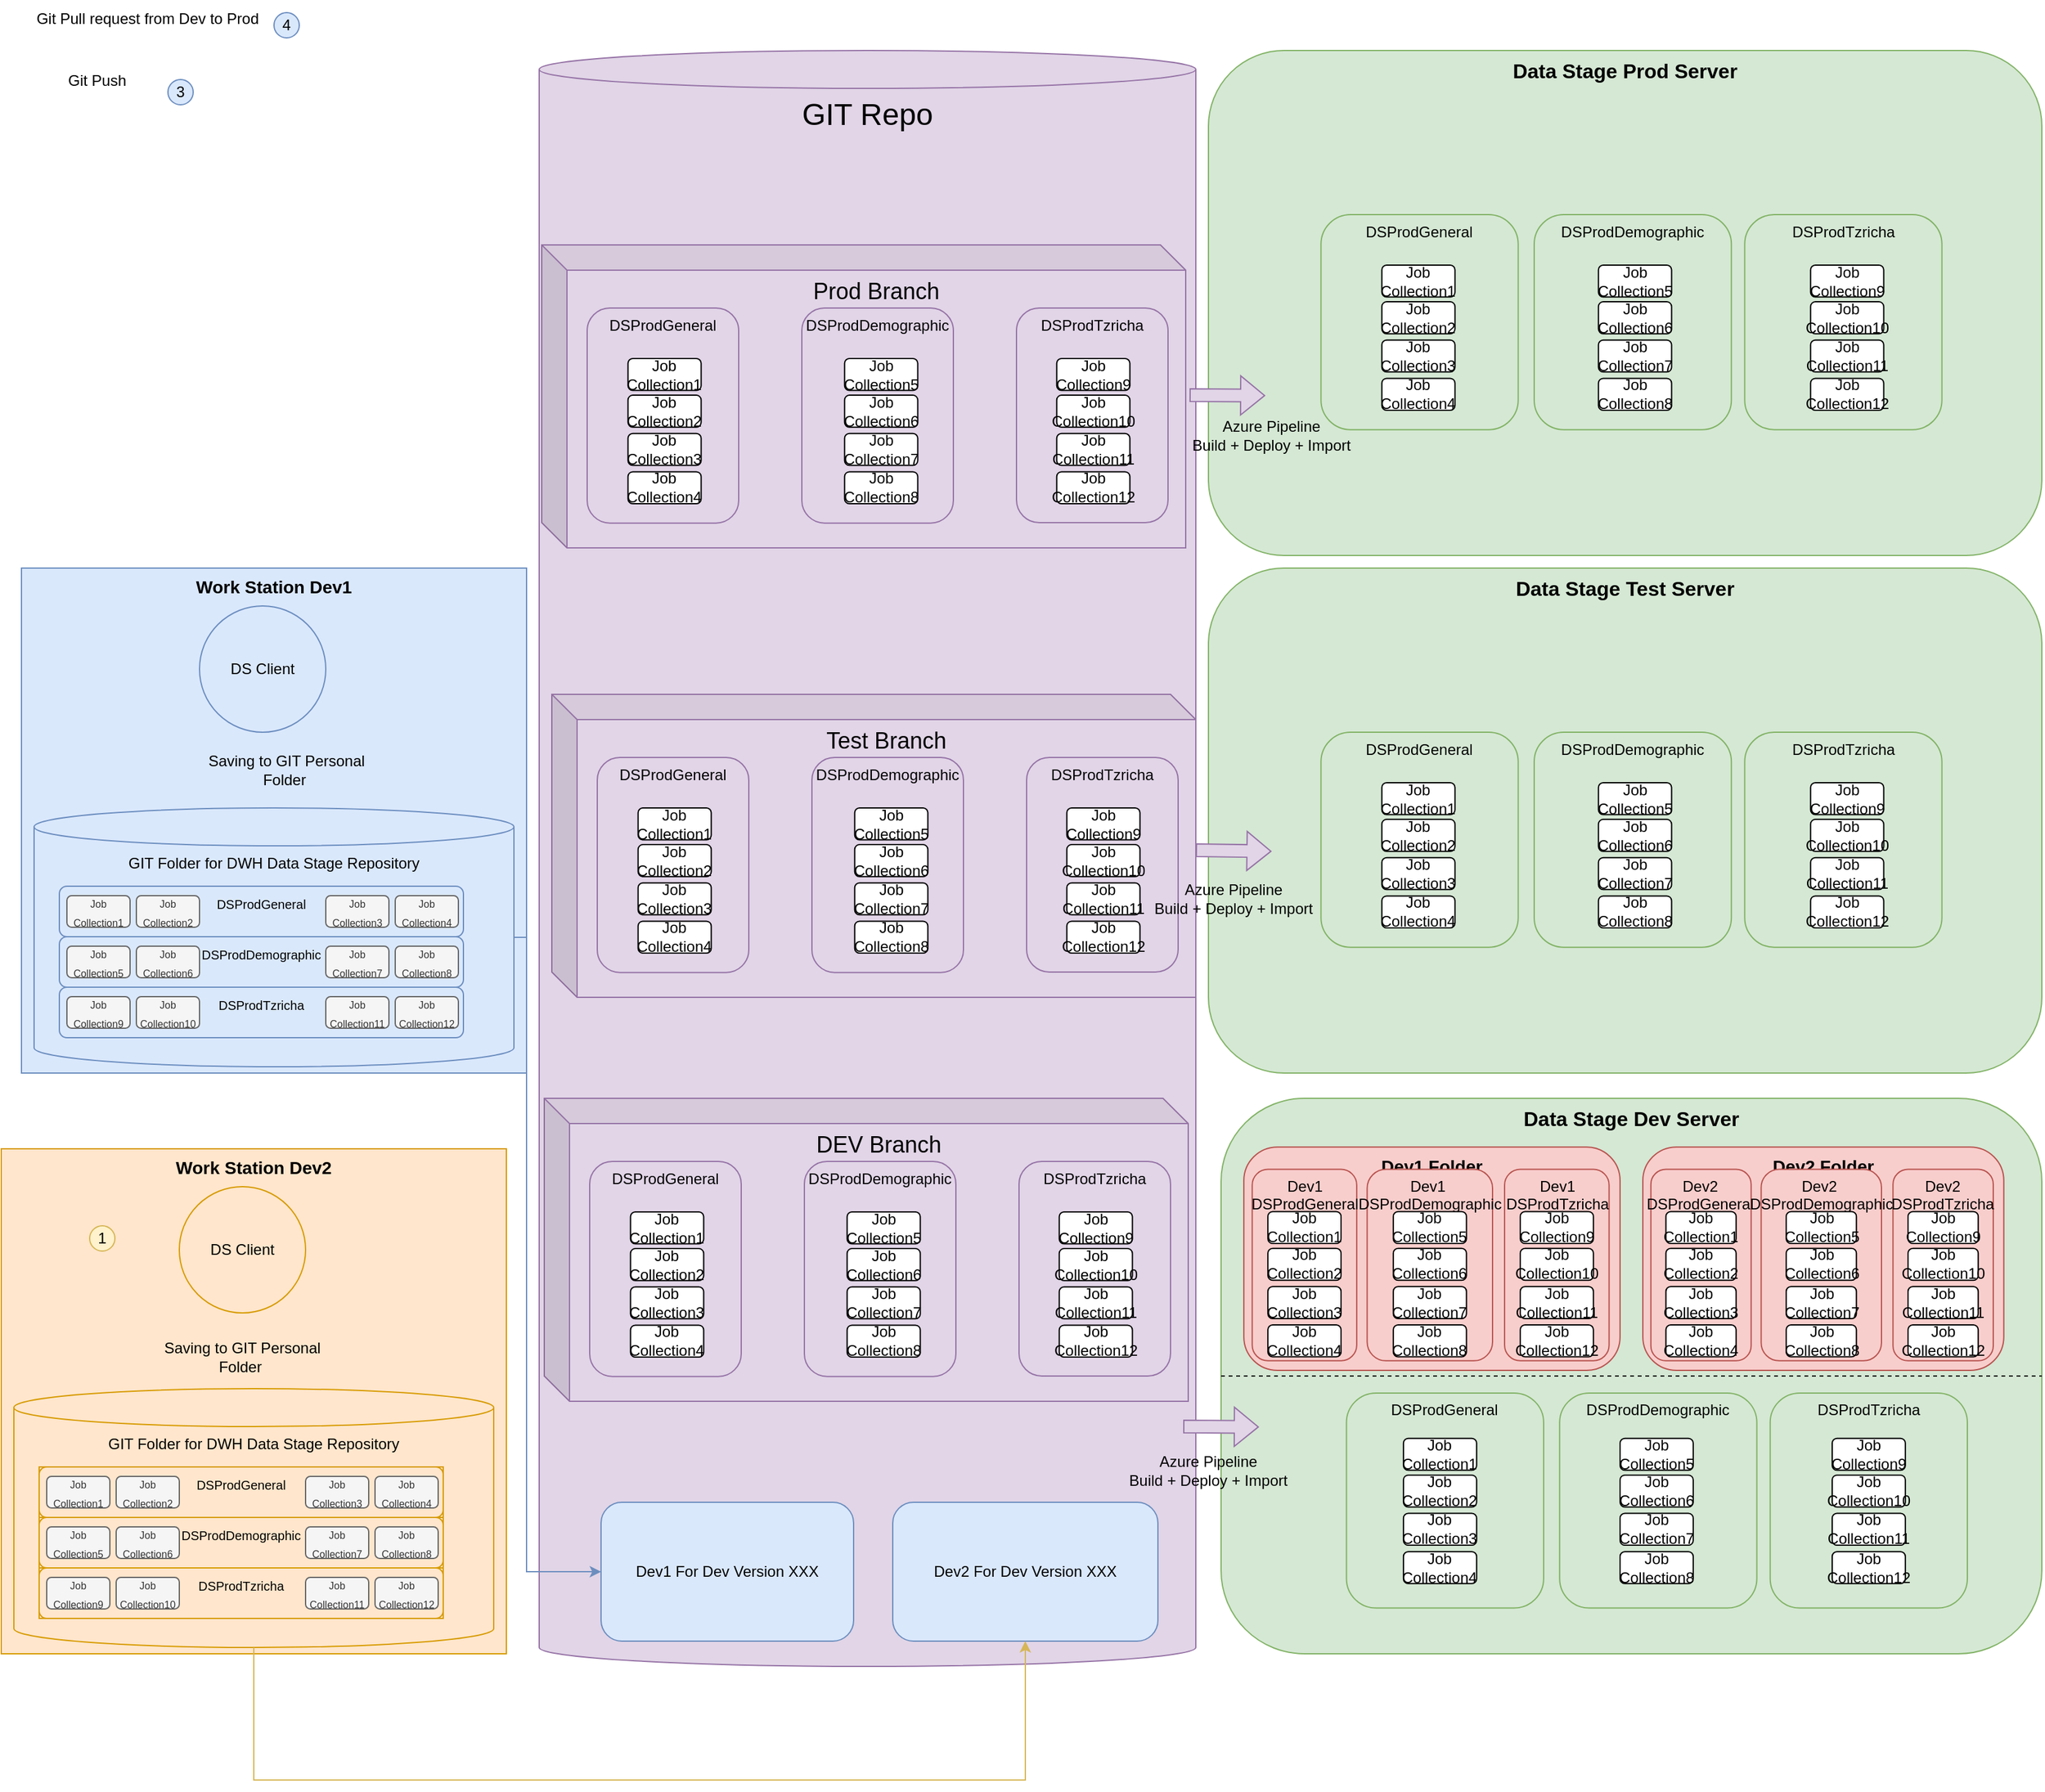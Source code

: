 <mxfile version="21.6.6" type="github">
  <diagram name="‫עמוד-1‬" id="i2Fc2xm11VRdaYwxFgzn">
    <mxGraphModel dx="1912" dy="2188" grid="1" gridSize="10" guides="1" tooltips="1" connect="1" arrows="1" fold="1" page="1" pageScale="1" pageWidth="827" pageHeight="1169" math="0" shadow="0">
      <root>
        <mxCell id="0" />
        <mxCell id="1" parent="0" />
        <mxCell id="1aX4XA4X_bcSkDON2JWX-36" value="&lt;font style=&quot;font-size: 24px;&quot;&gt;GIT Repo&lt;/font&gt;" style="shape=cylinder3;whiteSpace=wrap;html=1;boundedLbl=1;backgroundOutline=1;size=15;fillColor=#e1d5e7;strokeColor=#9673a6;horizontal=1;verticalAlign=top;" vertex="1" parent="1">
          <mxGeometry x="440" y="-610" width="520" height="1280" as="geometry" />
        </mxCell>
        <mxCell id="d246zdA38Hne-XJqFqv3-174" value="" style="group" parent="1" vertex="1" connectable="0">
          <mxGeometry x="980" y="220" width="650" height="440" as="geometry" />
        </mxCell>
        <mxCell id="d246zdA38Hne-XJqFqv3-11" value="&lt;b&gt;&lt;font style=&quot;font-size: 16px;&quot;&gt;Data Stage Dev Server&lt;/font&gt;&lt;/b&gt;" style="rounded=1;whiteSpace=wrap;html=1;fillColor=#d5e8d4;strokeColor=#82b366;direction=south;verticalAlign=top;" parent="d246zdA38Hne-XJqFqv3-174" vertex="1">
          <mxGeometry width="650" height="440" as="geometry" />
        </mxCell>
        <mxCell id="r5iFqAWKlbIohHAniu_M-5" value="" style="endArrow=none;dashed=1;html=1;rounded=0;exitX=0.5;exitY=1;exitDx=0;exitDy=0;entryX=0.5;entryY=0;entryDx=0;entryDy=0;" parent="d246zdA38Hne-XJqFqv3-174" source="d246zdA38Hne-XJqFqv3-11" target="d246zdA38Hne-XJqFqv3-11" edge="1">
          <mxGeometry width="50" height="50" relative="1" as="geometry">
            <mxPoint x="42.208" y="217.161" as="sourcePoint" />
            <mxPoint x="582.468" y="217.161" as="targetPoint" />
          </mxGeometry>
        </mxCell>
        <mxCell id="d246zdA38Hne-XJqFqv3-79" value="" style="group" parent="d246zdA38Hne-XJqFqv3-174" vertex="1" connectable="0">
          <mxGeometry x="334.028" y="38.612" width="285.838" height="176.898" as="geometry" />
        </mxCell>
        <mxCell id="d246zdA38Hne-XJqFqv3-80" value="Dev2 Folder" style="rounded=1;whiteSpace=wrap;html=1;fillColor=#f8cecc;strokeColor=#b85450;verticalAlign=top;fontStyle=1;fontSize=14;container=0;" parent="d246zdA38Hne-XJqFqv3-79" vertex="1">
          <mxGeometry width="285.838" height="176.898" as="geometry" />
        </mxCell>
        <mxCell id="d246zdA38Hne-XJqFqv3-81" value="Dev2&lt;br&gt;DSProdGeneral" style="rounded=1;whiteSpace=wrap;html=1;verticalAlign=top;fillColor=#f8cecc;strokeColor=#b85450;container=0;" parent="d246zdA38Hne-XJqFqv3-79" vertex="1">
          <mxGeometry x="6.352" y="17.69" width="79.399" height="151.627" as="geometry" />
        </mxCell>
        <mxCell id="d246zdA38Hne-XJqFqv3-82" value="Dev2&amp;nbsp;&lt;br&gt;DSProdDemographic" style="rounded=1;whiteSpace=wrap;html=1;verticalAlign=top;fillColor=#f8cecc;strokeColor=#b85450;container=0;" parent="d246zdA38Hne-XJqFqv3-79" vertex="1">
          <mxGeometry x="93.691" y="17.69" width="95.279" height="151.627" as="geometry" />
        </mxCell>
        <mxCell id="d246zdA38Hne-XJqFqv3-83" value="Dev2&lt;br&gt;DSProdTzricha" style="rounded=1;whiteSpace=wrap;html=1;verticalAlign=top;fillColor=#f8cecc;strokeColor=#b85450;container=0;" parent="d246zdA38Hne-XJqFqv3-79" vertex="1">
          <mxGeometry x="198.101" y="17.69" width="79.399" height="151.627" as="geometry" />
        </mxCell>
        <mxCell id="d246zdA38Hne-XJqFqv3-84" value="Job Collection1" style="rounded=1;whiteSpace=wrap;html=1;container=0;" parent="d246zdA38Hne-XJqFqv3-79" vertex="1">
          <mxGeometry x="18.262" y="51.174" width="55.58" height="25.271" as="geometry" />
        </mxCell>
        <mxCell id="d246zdA38Hne-XJqFqv3-85" value="Job Collection2" style="rounded=1;whiteSpace=wrap;html=1;container=0;" parent="d246zdA38Hne-XJqFqv3-79" vertex="1">
          <mxGeometry x="18.262" y="80.236" width="55.58" height="25.271" as="geometry" />
        </mxCell>
        <mxCell id="d246zdA38Hne-XJqFqv3-86" value="Job Collection3" style="rounded=1;whiteSpace=wrap;html=1;container=0;" parent="d246zdA38Hne-XJqFqv3-79" vertex="1">
          <mxGeometry x="18.262" y="110.561" width="55.58" height="25.271" as="geometry" />
        </mxCell>
        <mxCell id="d246zdA38Hne-XJqFqv3-87" value="Job Collection4" style="rounded=1;whiteSpace=wrap;html=1;container=0;" parent="d246zdA38Hne-XJqFqv3-79" vertex="1">
          <mxGeometry x="18.262" y="140.887" width="55.58" height="25.271" as="geometry" />
        </mxCell>
        <mxCell id="d246zdA38Hne-XJqFqv3-88" value="Job Collection5" style="rounded=1;whiteSpace=wrap;html=1;container=0;" parent="d246zdA38Hne-XJqFqv3-79" vertex="1">
          <mxGeometry x="113.541" y="51.174" width="55.58" height="25.271" as="geometry" />
        </mxCell>
        <mxCell id="d246zdA38Hne-XJqFqv3-89" value="Job Collection6" style="rounded=1;whiteSpace=wrap;html=1;container=0;" parent="d246zdA38Hne-XJqFqv3-79" vertex="1">
          <mxGeometry x="113.541" y="80.236" width="55.58" height="25.271" as="geometry" />
        </mxCell>
        <mxCell id="d246zdA38Hne-XJqFqv3-90" value="Job Collection7" style="rounded=1;whiteSpace=wrap;html=1;container=0;" parent="d246zdA38Hne-XJqFqv3-79" vertex="1">
          <mxGeometry x="113.541" y="110.561" width="55.58" height="25.271" as="geometry" />
        </mxCell>
        <mxCell id="d246zdA38Hne-XJqFqv3-91" value="Job Collection8" style="rounded=1;whiteSpace=wrap;html=1;container=0;" parent="d246zdA38Hne-XJqFqv3-79" vertex="1">
          <mxGeometry x="113.541" y="140.887" width="55.58" height="25.271" as="geometry" />
        </mxCell>
        <mxCell id="d246zdA38Hne-XJqFqv3-92" value="Job Collection9" style="rounded=1;whiteSpace=wrap;html=1;container=0;" parent="d246zdA38Hne-XJqFqv3-79" vertex="1">
          <mxGeometry x="210.011" y="51.174" width="55.58" height="25.271" as="geometry" />
        </mxCell>
        <mxCell id="d246zdA38Hne-XJqFqv3-93" value="Job Collection10" style="rounded=1;whiteSpace=wrap;html=1;container=0;" parent="d246zdA38Hne-XJqFqv3-79" vertex="1">
          <mxGeometry x="210.011" y="80.236" width="55.58" height="25.271" as="geometry" />
        </mxCell>
        <mxCell id="d246zdA38Hne-XJqFqv3-94" value="Job Collection11" style="rounded=1;whiteSpace=wrap;html=1;container=0;" parent="d246zdA38Hne-XJqFqv3-79" vertex="1">
          <mxGeometry x="210.011" y="110.561" width="55.58" height="25.271" as="geometry" />
        </mxCell>
        <mxCell id="d246zdA38Hne-XJqFqv3-95" value="Job Collection12" style="rounded=1;whiteSpace=wrap;html=1;container=0;" parent="d246zdA38Hne-XJqFqv3-79" vertex="1">
          <mxGeometry x="210.011" y="140.887" width="55.58" height="25.271" as="geometry" />
        </mxCell>
        <mxCell id="d246zdA38Hne-XJqFqv3-78" value="" style="group" parent="d246zdA38Hne-XJqFqv3-174" vertex="1" connectable="0">
          <mxGeometry x="18.056" y="38.612" width="297.917" height="176.898" as="geometry" />
        </mxCell>
        <mxCell id="d246zdA38Hne-XJqFqv3-13" value="Dev1 Folder" style="rounded=1;whiteSpace=wrap;html=1;fillColor=#f8cecc;strokeColor=#b85450;verticalAlign=top;fontStyle=1;fontSize=14;container=0;" parent="d246zdA38Hne-XJqFqv3-78" vertex="1">
          <mxGeometry width="297.917" height="176.898" as="geometry" />
        </mxCell>
        <mxCell id="d246zdA38Hne-XJqFqv3-9" value="Dev1 &lt;br&gt;DSProdGeneral" style="rounded=1;whiteSpace=wrap;html=1;verticalAlign=top;fillColor=#f8cecc;strokeColor=#b85450;container=0;" parent="d246zdA38Hne-XJqFqv3-78" vertex="1">
          <mxGeometry x="6.62" y="17.69" width="82.755" height="151.627" as="geometry" />
        </mxCell>
        <mxCell id="d246zdA38Hne-XJqFqv3-12" value="Dev1&amp;nbsp;&lt;br&gt;DSProdDemographic" style="rounded=1;whiteSpace=wrap;html=1;verticalAlign=top;fillColor=#f8cecc;strokeColor=#b85450;container=0;" parent="d246zdA38Hne-XJqFqv3-78" vertex="1">
          <mxGeometry x="97.65" y="17.69" width="99.306" height="151.627" as="geometry" />
        </mxCell>
        <mxCell id="d246zdA38Hne-XJqFqv3-14" value="Dev1&lt;br&gt;DSProdTzricha" style="rounded=1;whiteSpace=wrap;html=1;verticalAlign=top;fillColor=#f8cecc;strokeColor=#b85450;container=0;" parent="d246zdA38Hne-XJqFqv3-78" vertex="1">
          <mxGeometry x="206.473" y="17.69" width="82.755" height="151.627" as="geometry" />
        </mxCell>
        <mxCell id="r5iFqAWKlbIohHAniu_M-6" value="Job Collection1" style="rounded=1;whiteSpace=wrap;html=1;container=0;" parent="d246zdA38Hne-XJqFqv3-78" vertex="1">
          <mxGeometry x="19.034" y="51.174" width="57.928" height="25.271" as="geometry" />
        </mxCell>
        <mxCell id="d246zdA38Hne-XJqFqv3-28" value="Job Collection2" style="rounded=1;whiteSpace=wrap;html=1;container=0;" parent="d246zdA38Hne-XJqFqv3-78" vertex="1">
          <mxGeometry x="19.034" y="80.236" width="57.928" height="25.271" as="geometry" />
        </mxCell>
        <mxCell id="d246zdA38Hne-XJqFqv3-29" value="Job Collection3" style="rounded=1;whiteSpace=wrap;html=1;container=0;" parent="d246zdA38Hne-XJqFqv3-78" vertex="1">
          <mxGeometry x="19.034" y="110.561" width="57.928" height="25.271" as="geometry" />
        </mxCell>
        <mxCell id="d246zdA38Hne-XJqFqv3-30" value="Job Collection4" style="rounded=1;whiteSpace=wrap;html=1;container=0;" parent="d246zdA38Hne-XJqFqv3-78" vertex="1">
          <mxGeometry x="19.034" y="140.887" width="57.928" height="25.271" as="geometry" />
        </mxCell>
        <mxCell id="d246zdA38Hne-XJqFqv3-31" value="Job Collection5" style="rounded=1;whiteSpace=wrap;html=1;container=0;" parent="d246zdA38Hne-XJqFqv3-78" vertex="1">
          <mxGeometry x="118.339" y="51.174" width="57.928" height="25.271" as="geometry" />
        </mxCell>
        <mxCell id="d246zdA38Hne-XJqFqv3-32" value="Job Collection6" style="rounded=1;whiteSpace=wrap;html=1;container=0;" parent="d246zdA38Hne-XJqFqv3-78" vertex="1">
          <mxGeometry x="118.339" y="80.236" width="57.928" height="25.271" as="geometry" />
        </mxCell>
        <mxCell id="d246zdA38Hne-XJqFqv3-33" value="Job Collection7" style="rounded=1;whiteSpace=wrap;html=1;container=0;" parent="d246zdA38Hne-XJqFqv3-78" vertex="1">
          <mxGeometry x="118.339" y="110.561" width="57.928" height="25.271" as="geometry" />
        </mxCell>
        <mxCell id="d246zdA38Hne-XJqFqv3-34" value="Job Collection8" style="rounded=1;whiteSpace=wrap;html=1;container=0;" parent="d246zdA38Hne-XJqFqv3-78" vertex="1">
          <mxGeometry x="118.339" y="140.887" width="57.928" height="25.271" as="geometry" />
        </mxCell>
        <mxCell id="d246zdA38Hne-XJqFqv3-35" value="Job Collection9" style="rounded=1;whiteSpace=wrap;html=1;container=0;" parent="d246zdA38Hne-XJqFqv3-78" vertex="1">
          <mxGeometry x="218.886" y="51.174" width="57.928" height="25.271" as="geometry" />
        </mxCell>
        <mxCell id="d246zdA38Hne-XJqFqv3-36" value="Job Collection10" style="rounded=1;whiteSpace=wrap;html=1;container=0;" parent="d246zdA38Hne-XJqFqv3-78" vertex="1">
          <mxGeometry x="218.886" y="80.236" width="57.928" height="25.271" as="geometry" />
        </mxCell>
        <mxCell id="d246zdA38Hne-XJqFqv3-37" value="Job Collection11" style="rounded=1;whiteSpace=wrap;html=1;container=0;" parent="d246zdA38Hne-XJqFqv3-78" vertex="1">
          <mxGeometry x="218.886" y="110.561" width="57.928" height="25.271" as="geometry" />
        </mxCell>
        <mxCell id="d246zdA38Hne-XJqFqv3-38" value="Job Collection12" style="rounded=1;whiteSpace=wrap;html=1;container=0;" parent="d246zdA38Hne-XJqFqv3-78" vertex="1">
          <mxGeometry x="218.886" y="140.887" width="57.928" height="25.271" as="geometry" />
        </mxCell>
        <mxCell id="d246zdA38Hne-XJqFqv3-223" value="DSProdTzricha" style="rounded=1;whiteSpace=wrap;html=1;verticalAlign=top;fillColor=#d5e8d4;strokeColor=#82b366;" parent="d246zdA38Hne-XJqFqv3-174" vertex="1">
          <mxGeometry x="434.851" y="233.472" width="156.169" height="170.323" as="geometry" />
        </mxCell>
        <mxCell id="d246zdA38Hne-XJqFqv3-224" value="DSProdDemographic" style="rounded=1;whiteSpace=wrap;html=1;verticalAlign=top;fillColor=#d5e8d4;strokeColor=#82b366;" parent="d246zdA38Hne-XJqFqv3-174" vertex="1">
          <mxGeometry x="268.132" y="233.472" width="156.169" height="170.323" as="geometry" />
        </mxCell>
        <mxCell id="d246zdA38Hne-XJqFqv3-6" value="DSProdGeneral" style="rounded=1;whiteSpace=wrap;html=1;verticalAlign=top;fillColor=#d5e8d4;strokeColor=#82b366;" parent="d246zdA38Hne-XJqFqv3-174" vertex="1">
          <mxGeometry x="99.301" y="233.472" width="156.169" height="170.323" as="geometry" />
        </mxCell>
        <mxCell id="d246zdA38Hne-XJqFqv3-271" value="Job Collection1" style="rounded=1;whiteSpace=wrap;html=1;container=0;" parent="d246zdA38Hne-XJqFqv3-174" vertex="1">
          <mxGeometry x="144.447" y="269.387" width="57.928" height="25.271" as="geometry" />
        </mxCell>
        <mxCell id="d246zdA38Hne-XJqFqv3-272" value="Job Collection2" style="rounded=1;whiteSpace=wrap;html=1;container=0;" parent="d246zdA38Hne-XJqFqv3-174" vertex="1">
          <mxGeometry x="144.447" y="298.449" width="57.928" height="25.271" as="geometry" />
        </mxCell>
        <mxCell id="d246zdA38Hne-XJqFqv3-273" value="Job Collection3" style="rounded=1;whiteSpace=wrap;html=1;container=0;" parent="d246zdA38Hne-XJqFqv3-174" vertex="1">
          <mxGeometry x="144.447" y="328.774" width="57.928" height="25.271" as="geometry" />
        </mxCell>
        <mxCell id="d246zdA38Hne-XJqFqv3-274" value="Job Collection4" style="rounded=1;whiteSpace=wrap;html=1;container=0;" parent="d246zdA38Hne-XJqFqv3-174" vertex="1">
          <mxGeometry x="144.447" y="359.1" width="57.928" height="25.271" as="geometry" />
        </mxCell>
        <mxCell id="d246zdA38Hne-XJqFqv3-275" value="Job Collection5" style="rounded=1;whiteSpace=wrap;html=1;container=0;" parent="d246zdA38Hne-XJqFqv3-174" vertex="1">
          <mxGeometry x="315.975" y="269.387" width="57.928" height="25.271" as="geometry" />
        </mxCell>
        <mxCell id="d246zdA38Hne-XJqFqv3-276" value="Job Collection6" style="rounded=1;whiteSpace=wrap;html=1;container=0;" parent="d246zdA38Hne-XJqFqv3-174" vertex="1">
          <mxGeometry x="315.975" y="298.449" width="57.928" height="25.271" as="geometry" />
        </mxCell>
        <mxCell id="d246zdA38Hne-XJqFqv3-277" value="Job Collection7" style="rounded=1;whiteSpace=wrap;html=1;container=0;" parent="d246zdA38Hne-XJqFqv3-174" vertex="1">
          <mxGeometry x="315.975" y="328.774" width="57.928" height="25.271" as="geometry" />
        </mxCell>
        <mxCell id="d246zdA38Hne-XJqFqv3-278" value="Job Collection8" style="rounded=1;whiteSpace=wrap;html=1;container=0;" parent="d246zdA38Hne-XJqFqv3-174" vertex="1">
          <mxGeometry x="315.975" y="359.1" width="57.928" height="25.271" as="geometry" />
        </mxCell>
        <mxCell id="d246zdA38Hne-XJqFqv3-279" value="Job Collection9" style="rounded=1;whiteSpace=wrap;html=1;container=0;" parent="d246zdA38Hne-XJqFqv3-174" vertex="1">
          <mxGeometry x="483.969" y="269.387" width="57.928" height="25.271" as="geometry" />
        </mxCell>
        <mxCell id="d246zdA38Hne-XJqFqv3-280" value="Job Collection10" style="rounded=1;whiteSpace=wrap;html=1;container=0;" parent="d246zdA38Hne-XJqFqv3-174" vertex="1">
          <mxGeometry x="483.969" y="298.449" width="57.928" height="25.271" as="geometry" />
        </mxCell>
        <mxCell id="d246zdA38Hne-XJqFqv3-281" value="Job Collection11" style="rounded=1;whiteSpace=wrap;html=1;container=0;" parent="d246zdA38Hne-XJqFqv3-174" vertex="1">
          <mxGeometry x="483.969" y="328.774" width="57.928" height="25.271" as="geometry" />
        </mxCell>
        <mxCell id="d246zdA38Hne-XJqFqv3-282" value="Job Collection12" style="rounded=1;whiteSpace=wrap;html=1;container=0;" parent="d246zdA38Hne-XJqFqv3-174" vertex="1">
          <mxGeometry x="483.969" y="359.1" width="57.928" height="25.271" as="geometry" />
        </mxCell>
        <mxCell id="1aX4XA4X_bcSkDON2JWX-95" value="" style="shape=flexArrow;endArrow=classic;html=1;rounded=0;fillColor=#e1d5e7;strokeColor=#9673a6;" edge="1" parent="d246zdA38Hne-XJqFqv3-174">
          <mxGeometry width="50" height="50" relative="1" as="geometry">
            <mxPoint x="-30" y="260" as="sourcePoint" />
            <mxPoint x="30" y="260.33" as="targetPoint" />
          </mxGeometry>
        </mxCell>
        <mxCell id="d246zdA38Hne-XJqFqv3-175" value="" style="group;fillColor=#ffe6cc;strokeColor=#d79b00;" parent="1" vertex="1" connectable="0">
          <mxGeometry x="14" y="260" width="400" height="400" as="geometry" />
        </mxCell>
        <mxCell id="d246zdA38Hne-XJqFqv3-176" value="&lt;b&gt;&lt;font style=&quot;font-size: 14px;&quot;&gt;Work Station Dev2&lt;/font&gt;&lt;/b&gt;" style="whiteSpace=wrap;html=1;aspect=fixed;verticalAlign=top;fillColor=#ffe6cc;strokeColor=#d79b00;" parent="d246zdA38Hne-XJqFqv3-175" vertex="1">
          <mxGeometry width="400" height="400" as="geometry" />
        </mxCell>
        <mxCell id="d246zdA38Hne-XJqFqv3-177" value="DS Client" style="ellipse;whiteSpace=wrap;html=1;aspect=fixed;fillColor=#ffe6cc;strokeColor=#d79b00;" parent="d246zdA38Hne-XJqFqv3-175" vertex="1">
          <mxGeometry x="141" y="30" width="100" height="100" as="geometry" />
        </mxCell>
        <mxCell id="d246zdA38Hne-XJqFqv3-178" value="GIT Folder for DWH Data Stage Repository" style="shape=cylinder3;whiteSpace=wrap;html=1;boundedLbl=1;backgroundOutline=1;size=15;fillColor=#ffe6cc;strokeColor=#d79b00;verticalAlign=top;" parent="d246zdA38Hne-XJqFqv3-175" vertex="1">
          <mxGeometry x="10" y="190" width="380" height="205" as="geometry" />
        </mxCell>
        <mxCell id="d246zdA38Hne-XJqFqv3-181" value="" style="group;fillColor=#ffe6cc;strokeColor=#d79b00;" parent="d246zdA38Hne-XJqFqv3-175" vertex="1" connectable="0">
          <mxGeometry x="30" y="292" width="320" height="40" as="geometry" />
        </mxCell>
        <mxCell id="d246zdA38Hne-XJqFqv3-182" value="&lt;font style=&quot;font-size: 10px;&quot;&gt;DSProdDemographic&lt;/font&gt;" style="rounded=1;whiteSpace=wrap;html=1;fillColor=#ffe6cc;strokeColor=#d79b00;verticalAlign=top;" parent="d246zdA38Hne-XJqFqv3-181" vertex="1">
          <mxGeometry width="320" height="40" as="geometry" />
        </mxCell>
        <mxCell id="d246zdA38Hne-XJqFqv3-183" value="&lt;font style=&quot;font-size: 8px;&quot;&gt;Job Collection5&lt;/font&gt;" style="rounded=1;whiteSpace=wrap;html=1;container=0;fillColor=#f5f5f5;fontColor=#333333;strokeColor=#666666;" parent="d246zdA38Hne-XJqFqv3-181" vertex="1">
          <mxGeometry x="6" y="7.5" width="50" height="25" as="geometry" />
        </mxCell>
        <mxCell id="d246zdA38Hne-XJqFqv3-184" value="&lt;font style=&quot;font-size: 8px;&quot;&gt;Job Collection6&lt;/font&gt;" style="rounded=1;whiteSpace=wrap;html=1;container=0;fillColor=#f5f5f5;fontColor=#333333;strokeColor=#666666;" parent="d246zdA38Hne-XJqFqv3-181" vertex="1">
          <mxGeometry x="61" y="7.5" width="50" height="25" as="geometry" />
        </mxCell>
        <mxCell id="d246zdA38Hne-XJqFqv3-185" value="&lt;font style=&quot;font-size: 8px;&quot;&gt;Job Collection7&lt;/font&gt;" style="rounded=1;whiteSpace=wrap;html=1;container=0;fillColor=#f5f5f5;fontColor=#333333;strokeColor=#666666;" parent="d246zdA38Hne-XJqFqv3-181" vertex="1">
          <mxGeometry x="211" y="7.5" width="50" height="25" as="geometry" />
        </mxCell>
        <mxCell id="d246zdA38Hne-XJqFqv3-186" value="&lt;font style=&quot;font-size: 8px;&quot;&gt;Job Collection8&lt;/font&gt;" style="rounded=1;whiteSpace=wrap;html=1;container=0;fillColor=#f5f5f5;fontColor=#333333;strokeColor=#666666;" parent="d246zdA38Hne-XJqFqv3-181" vertex="1">
          <mxGeometry x="266" y="7.5" width="50" height="25" as="geometry" />
        </mxCell>
        <mxCell id="d246zdA38Hne-XJqFqv3-187" value="" style="group;fillColor=#ffe6cc;strokeColor=#d79b00;" parent="d246zdA38Hne-XJqFqv3-175" vertex="1" connectable="0">
          <mxGeometry x="30" y="332" width="320" height="40" as="geometry" />
        </mxCell>
        <mxCell id="d246zdA38Hne-XJqFqv3-188" value="&lt;font style=&quot;font-size: 10px;&quot;&gt;DSProdTzricha&lt;/font&gt;" style="rounded=1;whiteSpace=wrap;html=1;fillColor=#ffe6cc;strokeColor=#d79b00;verticalAlign=top;" parent="d246zdA38Hne-XJqFqv3-187" vertex="1">
          <mxGeometry width="320" height="40" as="geometry" />
        </mxCell>
        <mxCell id="d246zdA38Hne-XJqFqv3-189" value="&lt;font style=&quot;font-size: 8px;&quot;&gt;Job Collection9&lt;/font&gt;" style="rounded=1;whiteSpace=wrap;html=1;container=0;fillColor=#f5f5f5;fontColor=#333333;strokeColor=#666666;" parent="d246zdA38Hne-XJqFqv3-187" vertex="1">
          <mxGeometry x="6" y="7.5" width="50" height="25" as="geometry" />
        </mxCell>
        <mxCell id="d246zdA38Hne-XJqFqv3-190" value="&lt;font style=&quot;font-size: 8px;&quot;&gt;Job Collection10&lt;/font&gt;" style="rounded=1;whiteSpace=wrap;html=1;container=0;fillColor=#f5f5f5;fontColor=#333333;strokeColor=#666666;" parent="d246zdA38Hne-XJqFqv3-187" vertex="1">
          <mxGeometry x="61" y="7.5" width="50" height="25" as="geometry" />
        </mxCell>
        <mxCell id="d246zdA38Hne-XJqFqv3-191" value="&lt;font style=&quot;font-size: 8px;&quot;&gt;Job Collection11&lt;/font&gt;" style="rounded=1;whiteSpace=wrap;html=1;container=0;fillColor=#f5f5f5;fontColor=#333333;strokeColor=#666666;" parent="d246zdA38Hne-XJqFqv3-187" vertex="1">
          <mxGeometry x="211" y="7.5" width="50" height="25" as="geometry" />
        </mxCell>
        <mxCell id="d246zdA38Hne-XJqFqv3-192" value="&lt;font style=&quot;font-size: 8px;&quot;&gt;Job Collection12&lt;/font&gt;" style="rounded=1;whiteSpace=wrap;html=1;container=0;fillColor=#f5f5f5;fontColor=#333333;strokeColor=#666666;" parent="d246zdA38Hne-XJqFqv3-187" vertex="1">
          <mxGeometry x="266" y="7.5" width="50" height="25" as="geometry" />
        </mxCell>
        <mxCell id="d246zdA38Hne-XJqFqv3-193" value="" style="group;fillColor=#ffe6cc;strokeColor=#d79b00;" parent="d246zdA38Hne-XJqFqv3-175" vertex="1" connectable="0">
          <mxGeometry x="30" y="252" width="320" height="40" as="geometry" />
        </mxCell>
        <mxCell id="d246zdA38Hne-XJqFqv3-194" value="&lt;font style=&quot;font-size: 10px;&quot;&gt;DSProdGeneral&lt;/font&gt;" style="rounded=1;whiteSpace=wrap;html=1;fillColor=#ffe6cc;strokeColor=#d79b00;verticalAlign=top;" parent="d246zdA38Hne-XJqFqv3-193" vertex="1">
          <mxGeometry width="320" height="40" as="geometry" />
        </mxCell>
        <mxCell id="d246zdA38Hne-XJqFqv3-195" value="&lt;font style=&quot;font-size: 8px;&quot;&gt;Job Collection1&lt;/font&gt;" style="rounded=1;whiteSpace=wrap;html=1;container=0;fillColor=#f5f5f5;fontColor=#333333;strokeColor=#666666;" parent="d246zdA38Hne-XJqFqv3-193" vertex="1">
          <mxGeometry x="6" y="7.5" width="50" height="25" as="geometry" />
        </mxCell>
        <mxCell id="d246zdA38Hne-XJqFqv3-196" value="&lt;font style=&quot;font-size: 8px;&quot;&gt;Job Collection2&lt;/font&gt;" style="rounded=1;whiteSpace=wrap;html=1;container=0;fillColor=#f5f5f5;fontColor=#333333;strokeColor=#666666;" parent="d246zdA38Hne-XJqFqv3-193" vertex="1">
          <mxGeometry x="61" y="7.5" width="50" height="25" as="geometry" />
        </mxCell>
        <mxCell id="d246zdA38Hne-XJqFqv3-197" value="&lt;font style=&quot;font-size: 8px;&quot;&gt;Job Collection3&lt;/font&gt;" style="rounded=1;whiteSpace=wrap;html=1;container=0;fillColor=#f5f5f5;fontColor=#333333;strokeColor=#666666;" parent="d246zdA38Hne-XJqFqv3-193" vertex="1">
          <mxGeometry x="211" y="7.5" width="50" height="25" as="geometry" />
        </mxCell>
        <mxCell id="d246zdA38Hne-XJqFqv3-198" value="&lt;font style=&quot;font-size: 8px;&quot;&gt;Job Collection4&lt;/font&gt;" style="rounded=1;whiteSpace=wrap;html=1;container=0;fillColor=#f5f5f5;fontColor=#333333;strokeColor=#666666;" parent="d246zdA38Hne-XJqFqv3-193" vertex="1">
          <mxGeometry x="266" y="7.5" width="50" height="25" as="geometry" />
        </mxCell>
        <mxCell id="d246zdA38Hne-XJqFqv3-300" value="1" style="ellipse;whiteSpace=wrap;html=1;aspect=fixed;fillColor=#fff2cc;strokeColor=#d6b656;" parent="d246zdA38Hne-XJqFqv3-175" vertex="1">
          <mxGeometry x="70" y="61" width="20" height="20" as="geometry" />
        </mxCell>
        <mxCell id="1aX4XA4X_bcSkDON2JWX-121" value="Saving to GIT Personal Folder&amp;nbsp;" style="text;html=1;strokeColor=none;fillColor=none;align=center;verticalAlign=middle;whiteSpace=wrap;rounded=0;rotation=0;" vertex="1" parent="d246zdA38Hne-XJqFqv3-175">
          <mxGeometry x="111" y="150" width="160" height="30" as="geometry" />
        </mxCell>
        <mxCell id="d246zdA38Hne-XJqFqv3-199" value="" style="group" parent="1" vertex="1" connectable="0">
          <mxGeometry x="30" y="-200" width="400" height="400" as="geometry" />
        </mxCell>
        <mxCell id="d246zdA38Hne-XJqFqv3-200" value="&lt;b&gt;&lt;font style=&quot;font-size: 14px;&quot;&gt;Work Station Dev1&lt;/font&gt;&lt;/b&gt;" style="whiteSpace=wrap;html=1;aspect=fixed;verticalAlign=top;fillColor=#dae8fc;strokeColor=#6c8ebf;" parent="d246zdA38Hne-XJqFqv3-199" vertex="1">
          <mxGeometry width="400" height="400" as="geometry" />
        </mxCell>
        <mxCell id="d246zdA38Hne-XJqFqv3-201" value="DS Client" style="ellipse;whiteSpace=wrap;html=1;aspect=fixed;fillColor=#dae8fc;strokeColor=#6c8ebf;" parent="d246zdA38Hne-XJqFqv3-199" vertex="1">
          <mxGeometry x="141" y="30" width="100" height="100" as="geometry" />
        </mxCell>
        <mxCell id="d246zdA38Hne-XJqFqv3-202" value="GIT Folder for DWH Data Stage Repository" style="shape=cylinder3;whiteSpace=wrap;html=1;boundedLbl=1;backgroundOutline=1;size=15;fillColor=#dae8fc;strokeColor=#6c8ebf;verticalAlign=top;" parent="d246zdA38Hne-XJqFqv3-199" vertex="1">
          <mxGeometry x="10" y="190" width="380" height="205" as="geometry" />
        </mxCell>
        <mxCell id="d246zdA38Hne-XJqFqv3-205" value="" style="group" parent="d246zdA38Hne-XJqFqv3-199" vertex="1" connectable="0">
          <mxGeometry x="30" y="292" width="320" height="40" as="geometry" />
        </mxCell>
        <mxCell id="d246zdA38Hne-XJqFqv3-206" value="&lt;font style=&quot;font-size: 10px;&quot;&gt;DSProdDemographic&lt;/font&gt;" style="rounded=1;whiteSpace=wrap;html=1;fillColor=#dae8fc;strokeColor=#6c8ebf;verticalAlign=top;" parent="d246zdA38Hne-XJqFqv3-205" vertex="1">
          <mxGeometry width="320" height="40" as="geometry" />
        </mxCell>
        <mxCell id="d246zdA38Hne-XJqFqv3-207" value="&lt;font style=&quot;font-size: 8px;&quot;&gt;Job Collection5&lt;/font&gt;" style="rounded=1;whiteSpace=wrap;html=1;container=0;fillColor=#f5f5f5;fontColor=#333333;strokeColor=#666666;" parent="d246zdA38Hne-XJqFqv3-205" vertex="1">
          <mxGeometry x="6" y="7.5" width="50" height="25" as="geometry" />
        </mxCell>
        <mxCell id="d246zdA38Hne-XJqFqv3-208" value="&lt;font style=&quot;font-size: 8px;&quot;&gt;Job Collection6&lt;/font&gt;" style="rounded=1;whiteSpace=wrap;html=1;container=0;fillColor=#f5f5f5;fontColor=#333333;strokeColor=#666666;" parent="d246zdA38Hne-XJqFqv3-205" vertex="1">
          <mxGeometry x="61" y="7.5" width="50" height="25" as="geometry" />
        </mxCell>
        <mxCell id="d246zdA38Hne-XJqFqv3-209" value="&lt;font style=&quot;font-size: 8px;&quot;&gt;Job Collection7&lt;/font&gt;" style="rounded=1;whiteSpace=wrap;html=1;container=0;fillColor=#f5f5f5;fontColor=#333333;strokeColor=#666666;" parent="d246zdA38Hne-XJqFqv3-205" vertex="1">
          <mxGeometry x="211" y="7.5" width="50" height="25" as="geometry" />
        </mxCell>
        <mxCell id="d246zdA38Hne-XJqFqv3-210" value="&lt;font style=&quot;font-size: 8px;&quot;&gt;Job Collection8&lt;/font&gt;" style="rounded=1;whiteSpace=wrap;html=1;container=0;fillColor=#f5f5f5;fontColor=#333333;strokeColor=#666666;" parent="d246zdA38Hne-XJqFqv3-205" vertex="1">
          <mxGeometry x="266" y="7.5" width="50" height="25" as="geometry" />
        </mxCell>
        <mxCell id="d246zdA38Hne-XJqFqv3-211" value="" style="group" parent="d246zdA38Hne-XJqFqv3-199" vertex="1" connectable="0">
          <mxGeometry x="30" y="332" width="320" height="40" as="geometry" />
        </mxCell>
        <mxCell id="d246zdA38Hne-XJqFqv3-212" value="&lt;font style=&quot;font-size: 10px;&quot;&gt;DSProdTzricha&lt;/font&gt;" style="rounded=1;whiteSpace=wrap;html=1;fillColor=#dae8fc;strokeColor=#6c8ebf;verticalAlign=top;" parent="d246zdA38Hne-XJqFqv3-211" vertex="1">
          <mxGeometry width="320" height="40" as="geometry" />
        </mxCell>
        <mxCell id="d246zdA38Hne-XJqFqv3-213" value="&lt;font style=&quot;font-size: 8px;&quot;&gt;Job Collection9&lt;/font&gt;" style="rounded=1;whiteSpace=wrap;html=1;container=0;fillColor=#f5f5f5;fontColor=#333333;strokeColor=#666666;" parent="d246zdA38Hne-XJqFqv3-211" vertex="1">
          <mxGeometry x="6" y="7.5" width="50" height="25" as="geometry" />
        </mxCell>
        <mxCell id="d246zdA38Hne-XJqFqv3-214" value="&lt;font style=&quot;font-size: 8px;&quot;&gt;Job Collection10&lt;/font&gt;" style="rounded=1;whiteSpace=wrap;html=1;container=0;fillColor=#f5f5f5;fontColor=#333333;strokeColor=#666666;" parent="d246zdA38Hne-XJqFqv3-211" vertex="1">
          <mxGeometry x="61" y="7.5" width="50" height="25" as="geometry" />
        </mxCell>
        <mxCell id="d246zdA38Hne-XJqFqv3-215" value="&lt;font style=&quot;font-size: 8px;&quot;&gt;Job Collection11&lt;/font&gt;" style="rounded=1;whiteSpace=wrap;html=1;container=0;fillColor=#f5f5f5;fontColor=#333333;strokeColor=#666666;" parent="d246zdA38Hne-XJqFqv3-211" vertex="1">
          <mxGeometry x="211" y="7.5" width="50" height="25" as="geometry" />
        </mxCell>
        <mxCell id="d246zdA38Hne-XJqFqv3-216" value="&lt;font style=&quot;font-size: 8px;&quot;&gt;Job Collection12&lt;/font&gt;" style="rounded=1;whiteSpace=wrap;html=1;container=0;fillColor=#f5f5f5;fontColor=#333333;strokeColor=#666666;" parent="d246zdA38Hne-XJqFqv3-211" vertex="1">
          <mxGeometry x="266" y="7.5" width="50" height="25" as="geometry" />
        </mxCell>
        <mxCell id="d246zdA38Hne-XJqFqv3-217" value="" style="group" parent="d246zdA38Hne-XJqFqv3-199" vertex="1" connectable="0">
          <mxGeometry x="30" y="252" width="320" height="40" as="geometry" />
        </mxCell>
        <mxCell id="d246zdA38Hne-XJqFqv3-218" value="&lt;font style=&quot;font-size: 10px;&quot;&gt;DSProdGeneral&lt;/font&gt;" style="rounded=1;whiteSpace=wrap;html=1;fillColor=#dae8fc;strokeColor=#6c8ebf;verticalAlign=top;" parent="d246zdA38Hne-XJqFqv3-217" vertex="1">
          <mxGeometry width="320" height="40" as="geometry" />
        </mxCell>
        <mxCell id="d246zdA38Hne-XJqFqv3-219" value="&lt;font style=&quot;font-size: 8px;&quot;&gt;Job Collection1&lt;/font&gt;" style="rounded=1;whiteSpace=wrap;html=1;container=0;fillColor=#f5f5f5;fontColor=#333333;strokeColor=#666666;" parent="d246zdA38Hne-XJqFqv3-217" vertex="1">
          <mxGeometry x="6" y="7.5" width="50" height="25" as="geometry" />
        </mxCell>
        <mxCell id="d246zdA38Hne-XJqFqv3-220" value="&lt;font style=&quot;font-size: 8px;&quot;&gt;Job Collection2&lt;/font&gt;" style="rounded=1;whiteSpace=wrap;html=1;container=0;fillColor=#f5f5f5;fontColor=#333333;strokeColor=#666666;" parent="d246zdA38Hne-XJqFqv3-217" vertex="1">
          <mxGeometry x="61" y="7.5" width="50" height="25" as="geometry" />
        </mxCell>
        <mxCell id="d246zdA38Hne-XJqFqv3-221" value="&lt;font style=&quot;font-size: 8px;&quot;&gt;Job Collection3&lt;/font&gt;" style="rounded=1;whiteSpace=wrap;html=1;container=0;fillColor=#f5f5f5;fontColor=#333333;strokeColor=#666666;" parent="d246zdA38Hne-XJqFqv3-217" vertex="1">
          <mxGeometry x="211" y="7.5" width="50" height="25" as="geometry" />
        </mxCell>
        <mxCell id="d246zdA38Hne-XJqFqv3-222" value="&lt;font style=&quot;font-size: 8px;&quot;&gt;Job Collection4&lt;/font&gt;" style="rounded=1;whiteSpace=wrap;html=1;container=0;fillColor=#f5f5f5;fontColor=#333333;strokeColor=#666666;" parent="d246zdA38Hne-XJqFqv3-217" vertex="1">
          <mxGeometry x="266" y="7.5" width="50" height="25" as="geometry" />
        </mxCell>
        <mxCell id="d246zdA38Hne-XJqFqv3-269" value="Saving to GIT Personal Folder&amp;nbsp;" style="text;html=1;strokeColor=none;fillColor=none;align=center;verticalAlign=middle;whiteSpace=wrap;rounded=0;rotation=0;" parent="d246zdA38Hne-XJqFqv3-199" vertex="1">
          <mxGeometry x="130" y="145" width="160" height="30" as="geometry" />
        </mxCell>
        <mxCell id="d246zdA38Hne-XJqFqv3-287" value="3" style="ellipse;whiteSpace=wrap;html=1;aspect=fixed;fillColor=#dae8fc;strokeColor=#6c8ebf;" parent="1" vertex="1">
          <mxGeometry x="146" y="-587" width="20" height="20" as="geometry" />
        </mxCell>
        <mxCell id="d246zdA38Hne-XJqFqv3-293" value="Git Pull request from Dev to Prod" style="text;html=1;strokeColor=none;fillColor=none;align=center;verticalAlign=middle;whiteSpace=wrap;rounded=0;rotation=0;" parent="1" vertex="1">
          <mxGeometry x="40" y="-650" width="180" height="30" as="geometry" />
        </mxCell>
        <mxCell id="d246zdA38Hne-XJqFqv3-294" value="Git Push" style="text;html=1;strokeColor=none;fillColor=none;align=center;verticalAlign=middle;whiteSpace=wrap;rounded=0;rotation=0;" parent="1" vertex="1">
          <mxGeometry x="40" y="-601" width="100" height="30" as="geometry" />
        </mxCell>
        <mxCell id="d246zdA38Hne-XJqFqv3-295" value="4" style="ellipse;whiteSpace=wrap;html=1;aspect=fixed;fillColor=#dae8fc;strokeColor=#6c8ebf;" parent="1" vertex="1">
          <mxGeometry x="230" y="-640" width="20" height="20" as="geometry" />
        </mxCell>
        <mxCell id="lU6CdYUgjC_pBxSl2gmc-3" value="Azure Pipeline&lt;br&gt;Build + Deploy + Import" style="text;html=1;strokeColor=none;fillColor=none;align=center;verticalAlign=middle;whiteSpace=wrap;rounded=0;rotation=0;" parent="1" vertex="1">
          <mxGeometry x="890" y="500" width="160" height="30" as="geometry" />
        </mxCell>
        <mxCell id="1aX4XA4X_bcSkDON2JWX-18" value="" style="group" vertex="1" connectable="0" parent="1">
          <mxGeometry x="970" y="-200" width="660" height="400" as="geometry" />
        </mxCell>
        <mxCell id="1aX4XA4X_bcSkDON2JWX-1" value="&lt;b&gt;&lt;font style=&quot;font-size: 16px;&quot;&gt;Data Stage Test Server&lt;/font&gt;&lt;/b&gt;" style="rounded=1;whiteSpace=wrap;html=1;fillColor=#d5e8d4;strokeColor=#82b366;direction=south;verticalAlign=top;" vertex="1" parent="1aX4XA4X_bcSkDON2JWX-18">
          <mxGeometry width="660" height="400" as="geometry" />
        </mxCell>
        <mxCell id="1aX4XA4X_bcSkDON2JWX-3" value="DSProdTzricha" style="rounded=1;whiteSpace=wrap;html=1;verticalAlign=top;fillColor=#d5e8d4;strokeColor=#82b366;" vertex="1" parent="1aX4XA4X_bcSkDON2JWX-18">
          <mxGeometry x="424.691" y="130.002" width="156.169" height="170.323" as="geometry" />
        </mxCell>
        <mxCell id="1aX4XA4X_bcSkDON2JWX-4" value="DSProdDemographic" style="rounded=1;whiteSpace=wrap;html=1;verticalAlign=top;fillColor=#d5e8d4;strokeColor=#82b366;" vertex="1" parent="1aX4XA4X_bcSkDON2JWX-18">
          <mxGeometry x="257.972" y="130.002" width="156.169" height="170.323" as="geometry" />
        </mxCell>
        <mxCell id="1aX4XA4X_bcSkDON2JWX-5" value="DSProdGeneral" style="rounded=1;whiteSpace=wrap;html=1;verticalAlign=top;fillColor=#d5e8d4;strokeColor=#82b366;" vertex="1" parent="1aX4XA4X_bcSkDON2JWX-18">
          <mxGeometry x="89.141" y="130.002" width="156.169" height="170.323" as="geometry" />
        </mxCell>
        <mxCell id="1aX4XA4X_bcSkDON2JWX-6" value="Job Collection1" style="rounded=1;whiteSpace=wrap;html=1;container=0;" vertex="1" parent="1aX4XA4X_bcSkDON2JWX-18">
          <mxGeometry x="137.327" y="169.997" width="57.928" height="25.271" as="geometry" />
        </mxCell>
        <mxCell id="1aX4XA4X_bcSkDON2JWX-7" value="Job Collection2" style="rounded=1;whiteSpace=wrap;html=1;container=0;" vertex="1" parent="1aX4XA4X_bcSkDON2JWX-18">
          <mxGeometry x="137.327" y="199.059" width="57.928" height="25.271" as="geometry" />
        </mxCell>
        <mxCell id="1aX4XA4X_bcSkDON2JWX-8" value="Job Collection3" style="rounded=1;whiteSpace=wrap;html=1;container=0;" vertex="1" parent="1aX4XA4X_bcSkDON2JWX-18">
          <mxGeometry x="137.327" y="229.384" width="57.928" height="25.271" as="geometry" />
        </mxCell>
        <mxCell id="1aX4XA4X_bcSkDON2JWX-9" value="Job Collection4" style="rounded=1;whiteSpace=wrap;html=1;container=0;" vertex="1" parent="1aX4XA4X_bcSkDON2JWX-18">
          <mxGeometry x="137.327" y="259.71" width="57.928" height="25.271" as="geometry" />
        </mxCell>
        <mxCell id="1aX4XA4X_bcSkDON2JWX-10" value="Job Collection5" style="rounded=1;whiteSpace=wrap;html=1;container=0;" vertex="1" parent="1aX4XA4X_bcSkDON2JWX-18">
          <mxGeometry x="308.855" y="169.997" width="57.928" height="25.271" as="geometry" />
        </mxCell>
        <mxCell id="1aX4XA4X_bcSkDON2JWX-11" value="Job Collection6" style="rounded=1;whiteSpace=wrap;html=1;container=0;" vertex="1" parent="1aX4XA4X_bcSkDON2JWX-18">
          <mxGeometry x="308.855" y="199.059" width="57.928" height="25.271" as="geometry" />
        </mxCell>
        <mxCell id="1aX4XA4X_bcSkDON2JWX-12" value="Job Collection7" style="rounded=1;whiteSpace=wrap;html=1;container=0;" vertex="1" parent="1aX4XA4X_bcSkDON2JWX-18">
          <mxGeometry x="308.855" y="229.384" width="57.928" height="25.271" as="geometry" />
        </mxCell>
        <mxCell id="1aX4XA4X_bcSkDON2JWX-13" value="Job Collection8" style="rounded=1;whiteSpace=wrap;html=1;container=0;" vertex="1" parent="1aX4XA4X_bcSkDON2JWX-18">
          <mxGeometry x="308.855" y="259.71" width="57.928" height="25.271" as="geometry" />
        </mxCell>
        <mxCell id="1aX4XA4X_bcSkDON2JWX-14" value="Job Collection9" style="rounded=1;whiteSpace=wrap;html=1;container=0;" vertex="1" parent="1aX4XA4X_bcSkDON2JWX-18">
          <mxGeometry x="476.849" y="169.997" width="57.928" height="25.271" as="geometry" />
        </mxCell>
        <mxCell id="1aX4XA4X_bcSkDON2JWX-15" value="Job Collection10" style="rounded=1;whiteSpace=wrap;html=1;container=0;" vertex="1" parent="1aX4XA4X_bcSkDON2JWX-18">
          <mxGeometry x="476.849" y="199.059" width="57.928" height="25.271" as="geometry" />
        </mxCell>
        <mxCell id="1aX4XA4X_bcSkDON2JWX-16" value="Job Collection11" style="rounded=1;whiteSpace=wrap;html=1;container=0;" vertex="1" parent="1aX4XA4X_bcSkDON2JWX-18">
          <mxGeometry x="476.849" y="229.384" width="57.928" height="25.271" as="geometry" />
        </mxCell>
        <mxCell id="1aX4XA4X_bcSkDON2JWX-17" value="Job Collection12" style="rounded=1;whiteSpace=wrap;html=1;container=0;" vertex="1" parent="1aX4XA4X_bcSkDON2JWX-18">
          <mxGeometry x="476.849" y="259.71" width="57.928" height="25.271" as="geometry" />
        </mxCell>
        <mxCell id="1aX4XA4X_bcSkDON2JWX-93" value="" style="shape=flexArrow;endArrow=classic;html=1;rounded=0;fillColor=#e1d5e7;strokeColor=#9673a6;" edge="1" parent="1aX4XA4X_bcSkDON2JWX-18" source="1aX4XA4X_bcSkDON2JWX-57">
          <mxGeometry width="50" height="50" relative="1" as="geometry">
            <mxPoint y="274.33" as="sourcePoint" />
            <mxPoint x="50" y="224.33" as="targetPoint" />
          </mxGeometry>
        </mxCell>
        <mxCell id="1aX4XA4X_bcSkDON2JWX-19" value="" style="group" vertex="1" connectable="0" parent="1">
          <mxGeometry x="970" y="-610" width="660" height="400" as="geometry" />
        </mxCell>
        <mxCell id="1aX4XA4X_bcSkDON2JWX-20" value="&lt;b&gt;&lt;font style=&quot;font-size: 16px;&quot;&gt;Data Stage Prod Server&lt;/font&gt;&lt;/b&gt;" style="rounded=1;whiteSpace=wrap;html=1;fillColor=#d5e8d4;strokeColor=#82b366;direction=south;verticalAlign=top;" vertex="1" parent="1aX4XA4X_bcSkDON2JWX-19">
          <mxGeometry width="660" height="400" as="geometry" />
        </mxCell>
        <mxCell id="1aX4XA4X_bcSkDON2JWX-21" value="DSProdTzricha" style="rounded=1;whiteSpace=wrap;html=1;verticalAlign=top;fillColor=#d5e8d4;strokeColor=#82b366;" vertex="1" parent="1aX4XA4X_bcSkDON2JWX-19">
          <mxGeometry x="424.691" y="130.002" width="156.169" height="170.323" as="geometry" />
        </mxCell>
        <mxCell id="1aX4XA4X_bcSkDON2JWX-22" value="DSProdDemographic" style="rounded=1;whiteSpace=wrap;html=1;verticalAlign=top;fillColor=#d5e8d4;strokeColor=#82b366;" vertex="1" parent="1aX4XA4X_bcSkDON2JWX-19">
          <mxGeometry x="257.972" y="130.002" width="156.169" height="170.323" as="geometry" />
        </mxCell>
        <mxCell id="1aX4XA4X_bcSkDON2JWX-23" value="DSProdGeneral" style="rounded=1;whiteSpace=wrap;html=1;verticalAlign=top;fillColor=#d5e8d4;strokeColor=#82b366;" vertex="1" parent="1aX4XA4X_bcSkDON2JWX-19">
          <mxGeometry x="89.141" y="130.002" width="156.169" height="170.323" as="geometry" />
        </mxCell>
        <mxCell id="1aX4XA4X_bcSkDON2JWX-24" value="Job Collection1" style="rounded=1;whiteSpace=wrap;html=1;container=0;" vertex="1" parent="1aX4XA4X_bcSkDON2JWX-19">
          <mxGeometry x="137.327" y="169.997" width="57.928" height="25.271" as="geometry" />
        </mxCell>
        <mxCell id="1aX4XA4X_bcSkDON2JWX-25" value="Job Collection2" style="rounded=1;whiteSpace=wrap;html=1;container=0;" vertex="1" parent="1aX4XA4X_bcSkDON2JWX-19">
          <mxGeometry x="137.327" y="199.059" width="57.928" height="25.271" as="geometry" />
        </mxCell>
        <mxCell id="1aX4XA4X_bcSkDON2JWX-26" value="Job Collection3" style="rounded=1;whiteSpace=wrap;html=1;container=0;" vertex="1" parent="1aX4XA4X_bcSkDON2JWX-19">
          <mxGeometry x="137.327" y="229.384" width="57.928" height="25.271" as="geometry" />
        </mxCell>
        <mxCell id="1aX4XA4X_bcSkDON2JWX-27" value="Job Collection4" style="rounded=1;whiteSpace=wrap;html=1;container=0;" vertex="1" parent="1aX4XA4X_bcSkDON2JWX-19">
          <mxGeometry x="137.327" y="259.71" width="57.928" height="25.271" as="geometry" />
        </mxCell>
        <mxCell id="1aX4XA4X_bcSkDON2JWX-28" value="Job Collection5" style="rounded=1;whiteSpace=wrap;html=1;container=0;" vertex="1" parent="1aX4XA4X_bcSkDON2JWX-19">
          <mxGeometry x="308.855" y="169.997" width="57.928" height="25.271" as="geometry" />
        </mxCell>
        <mxCell id="1aX4XA4X_bcSkDON2JWX-29" value="Job Collection6" style="rounded=1;whiteSpace=wrap;html=1;container=0;" vertex="1" parent="1aX4XA4X_bcSkDON2JWX-19">
          <mxGeometry x="308.855" y="199.059" width="57.928" height="25.271" as="geometry" />
        </mxCell>
        <mxCell id="1aX4XA4X_bcSkDON2JWX-30" value="Job Collection7" style="rounded=1;whiteSpace=wrap;html=1;container=0;" vertex="1" parent="1aX4XA4X_bcSkDON2JWX-19">
          <mxGeometry x="308.855" y="229.384" width="57.928" height="25.271" as="geometry" />
        </mxCell>
        <mxCell id="1aX4XA4X_bcSkDON2JWX-31" value="Job Collection8" style="rounded=1;whiteSpace=wrap;html=1;container=0;" vertex="1" parent="1aX4XA4X_bcSkDON2JWX-19">
          <mxGeometry x="308.855" y="259.71" width="57.928" height="25.271" as="geometry" />
        </mxCell>
        <mxCell id="1aX4XA4X_bcSkDON2JWX-32" value="Job Collection9" style="rounded=1;whiteSpace=wrap;html=1;container=0;" vertex="1" parent="1aX4XA4X_bcSkDON2JWX-19">
          <mxGeometry x="476.849" y="169.997" width="57.928" height="25.271" as="geometry" />
        </mxCell>
        <mxCell id="1aX4XA4X_bcSkDON2JWX-33" value="Job Collection10" style="rounded=1;whiteSpace=wrap;html=1;container=0;" vertex="1" parent="1aX4XA4X_bcSkDON2JWX-19">
          <mxGeometry x="476.849" y="199.059" width="57.928" height="25.271" as="geometry" />
        </mxCell>
        <mxCell id="1aX4XA4X_bcSkDON2JWX-34" value="Job Collection11" style="rounded=1;whiteSpace=wrap;html=1;container=0;" vertex="1" parent="1aX4XA4X_bcSkDON2JWX-19">
          <mxGeometry x="476.849" y="229.384" width="57.928" height="25.271" as="geometry" />
        </mxCell>
        <mxCell id="1aX4XA4X_bcSkDON2JWX-35" value="Job Collection12" style="rounded=1;whiteSpace=wrap;html=1;container=0;" vertex="1" parent="1aX4XA4X_bcSkDON2JWX-19">
          <mxGeometry x="476.849" y="259.71" width="57.928" height="25.271" as="geometry" />
        </mxCell>
        <mxCell id="1aX4XA4X_bcSkDON2JWX-97" value="Azure Pipeline&lt;br&gt;Build + Deploy + Import" style="text;html=1;strokeColor=none;fillColor=none;align=center;verticalAlign=middle;whiteSpace=wrap;rounded=0;rotation=0;" vertex="1" parent="1aX4XA4X_bcSkDON2JWX-19">
          <mxGeometry x="-30.0" y="290.0" width="160" height="30" as="geometry" />
        </mxCell>
        <mxCell id="1aX4XA4X_bcSkDON2JWX-37" value="Dev1 For Dev Version XXX" style="rounded=1;whiteSpace=wrap;html=1;fillColor=#dae8fc;strokeColor=#6c8ebf;" vertex="1" parent="1">
          <mxGeometry x="489" y="540" width="200" height="110" as="geometry" />
        </mxCell>
        <mxCell id="1aX4XA4X_bcSkDON2JWX-38" value="Dev2 For Dev Version XXX" style="rounded=1;whiteSpace=wrap;html=1;fillColor=#dae8fc;strokeColor=#6c8ebf;" vertex="1" parent="1">
          <mxGeometry x="720" y="540" width="210" height="110" as="geometry" />
        </mxCell>
        <mxCell id="1aX4XA4X_bcSkDON2JWX-55" value="" style="group" vertex="1" connectable="0" parent="1">
          <mxGeometry x="444" y="220" width="510" height="240" as="geometry" />
        </mxCell>
        <mxCell id="1aX4XA4X_bcSkDON2JWX-39" value="&lt;font style=&quot;font-size: 18px;&quot;&gt;DEV Branch&lt;/font&gt;" style="shape=cube;whiteSpace=wrap;html=1;boundedLbl=1;backgroundOutline=1;darkOpacity=0.05;darkOpacity2=0.1;fillColor=#e1d5e7;strokeColor=#9673a6;verticalAlign=top;" vertex="1" parent="1aX4XA4X_bcSkDON2JWX-55">
          <mxGeometry width="510" height="240" as="geometry" />
        </mxCell>
        <mxCell id="1aX4XA4X_bcSkDON2JWX-40" value="DSProdTzricha" style="rounded=1;whiteSpace=wrap;html=1;verticalAlign=top;fillColor=#e1d5e7;strokeColor=#9673a6;" vertex="1" parent="1aX4XA4X_bcSkDON2JWX-55">
          <mxGeometry x="376" y="50" width="120" height="170" as="geometry" />
        </mxCell>
        <mxCell id="1aX4XA4X_bcSkDON2JWX-41" value="DSProdDemographic" style="rounded=1;whiteSpace=wrap;html=1;verticalAlign=top;fillColor=#e1d5e7;strokeColor=#9673a6;" vertex="1" parent="1aX4XA4X_bcSkDON2JWX-55">
          <mxGeometry x="206" y="50" width="120" height="170.32" as="geometry" />
        </mxCell>
        <mxCell id="1aX4XA4X_bcSkDON2JWX-42" value="DSProdGeneral" style="rounded=1;whiteSpace=wrap;html=1;verticalAlign=top;fillColor=#e1d5e7;strokeColor=#9673a6;" vertex="1" parent="1aX4XA4X_bcSkDON2JWX-55">
          <mxGeometry x="36" y="50" width="120" height="170.32" as="geometry" />
        </mxCell>
        <mxCell id="1aX4XA4X_bcSkDON2JWX-43" value="Job Collection1" style="rounded=1;whiteSpace=wrap;html=1;container=0;" vertex="1" parent="1aX4XA4X_bcSkDON2JWX-55">
          <mxGeometry x="68.327" y="89.997" width="57.928" height="25.271" as="geometry" />
        </mxCell>
        <mxCell id="1aX4XA4X_bcSkDON2JWX-44" value="Job Collection2" style="rounded=1;whiteSpace=wrap;html=1;container=0;" vertex="1" parent="1aX4XA4X_bcSkDON2JWX-55">
          <mxGeometry x="68.327" y="119.059" width="57.928" height="25.271" as="geometry" />
        </mxCell>
        <mxCell id="1aX4XA4X_bcSkDON2JWX-45" value="Job Collection3" style="rounded=1;whiteSpace=wrap;html=1;container=0;" vertex="1" parent="1aX4XA4X_bcSkDON2JWX-55">
          <mxGeometry x="68.327" y="149.384" width="57.928" height="25.271" as="geometry" />
        </mxCell>
        <mxCell id="1aX4XA4X_bcSkDON2JWX-46" value="Job Collection4" style="rounded=1;whiteSpace=wrap;html=1;container=0;" vertex="1" parent="1aX4XA4X_bcSkDON2JWX-55">
          <mxGeometry x="68.327" y="179.71" width="57.928" height="25.271" as="geometry" />
        </mxCell>
        <mxCell id="1aX4XA4X_bcSkDON2JWX-47" value="Job Collection5" style="rounded=1;whiteSpace=wrap;html=1;container=0;" vertex="1" parent="1aX4XA4X_bcSkDON2JWX-55">
          <mxGeometry x="239.855" y="89.997" width="57.928" height="25.271" as="geometry" />
        </mxCell>
        <mxCell id="1aX4XA4X_bcSkDON2JWX-48" value="Job Collection6" style="rounded=1;whiteSpace=wrap;html=1;container=0;" vertex="1" parent="1aX4XA4X_bcSkDON2JWX-55">
          <mxGeometry x="239.855" y="119.059" width="57.928" height="25.271" as="geometry" />
        </mxCell>
        <mxCell id="1aX4XA4X_bcSkDON2JWX-49" value="Job Collection7" style="rounded=1;whiteSpace=wrap;html=1;container=0;" vertex="1" parent="1aX4XA4X_bcSkDON2JWX-55">
          <mxGeometry x="239.855" y="149.384" width="57.928" height="25.271" as="geometry" />
        </mxCell>
        <mxCell id="1aX4XA4X_bcSkDON2JWX-50" value="Job Collection8" style="rounded=1;whiteSpace=wrap;html=1;container=0;" vertex="1" parent="1aX4XA4X_bcSkDON2JWX-55">
          <mxGeometry x="239.855" y="179.71" width="57.928" height="25.271" as="geometry" />
        </mxCell>
        <mxCell id="1aX4XA4X_bcSkDON2JWX-51" value="Job Collection9" style="rounded=1;whiteSpace=wrap;html=1;container=0;" vertex="1" parent="1aX4XA4X_bcSkDON2JWX-55">
          <mxGeometry x="407.849" y="89.997" width="57.928" height="25.271" as="geometry" />
        </mxCell>
        <mxCell id="1aX4XA4X_bcSkDON2JWX-52" value="Job Collection10" style="rounded=1;whiteSpace=wrap;html=1;container=0;" vertex="1" parent="1aX4XA4X_bcSkDON2JWX-55">
          <mxGeometry x="407.849" y="119.059" width="57.928" height="25.271" as="geometry" />
        </mxCell>
        <mxCell id="1aX4XA4X_bcSkDON2JWX-53" value="Job Collection11" style="rounded=1;whiteSpace=wrap;html=1;container=0;" vertex="1" parent="1aX4XA4X_bcSkDON2JWX-55">
          <mxGeometry x="407.849" y="149.384" width="57.928" height="25.271" as="geometry" />
        </mxCell>
        <mxCell id="1aX4XA4X_bcSkDON2JWX-54" value="Job Collection12" style="rounded=1;whiteSpace=wrap;html=1;container=0;" vertex="1" parent="1aX4XA4X_bcSkDON2JWX-55">
          <mxGeometry x="407.849" y="179.71" width="57.928" height="25.271" as="geometry" />
        </mxCell>
        <mxCell id="1aX4XA4X_bcSkDON2JWX-56" value="" style="group" vertex="1" connectable="0" parent="1">
          <mxGeometry x="450" y="-100" width="620" height="240" as="geometry" />
        </mxCell>
        <mxCell id="1aX4XA4X_bcSkDON2JWX-57" value="&lt;font style=&quot;font-size: 18px;&quot;&gt;Test Branch&lt;/font&gt;" style="shape=cube;whiteSpace=wrap;html=1;boundedLbl=1;backgroundOutline=1;darkOpacity=0.05;darkOpacity2=0.1;fillColor=#e1d5e7;strokeColor=#9673a6;verticalAlign=top;" vertex="1" parent="1aX4XA4X_bcSkDON2JWX-56">
          <mxGeometry width="510" height="240" as="geometry" />
        </mxCell>
        <mxCell id="1aX4XA4X_bcSkDON2JWX-58" value="DSProdTzricha" style="rounded=1;whiteSpace=wrap;html=1;verticalAlign=top;fillColor=#e1d5e7;strokeColor=#9673a6;" vertex="1" parent="1aX4XA4X_bcSkDON2JWX-56">
          <mxGeometry x="376" y="50" width="120" height="170" as="geometry" />
        </mxCell>
        <mxCell id="1aX4XA4X_bcSkDON2JWX-59" value="DSProdDemographic" style="rounded=1;whiteSpace=wrap;html=1;verticalAlign=top;fillColor=#e1d5e7;strokeColor=#9673a6;" vertex="1" parent="1aX4XA4X_bcSkDON2JWX-56">
          <mxGeometry x="206" y="50" width="120" height="170.32" as="geometry" />
        </mxCell>
        <mxCell id="1aX4XA4X_bcSkDON2JWX-60" value="DSProdGeneral" style="rounded=1;whiteSpace=wrap;html=1;verticalAlign=top;fillColor=#e1d5e7;strokeColor=#9673a6;" vertex="1" parent="1aX4XA4X_bcSkDON2JWX-56">
          <mxGeometry x="36" y="50" width="120" height="170.32" as="geometry" />
        </mxCell>
        <mxCell id="1aX4XA4X_bcSkDON2JWX-61" value="Job Collection1" style="rounded=1;whiteSpace=wrap;html=1;container=0;" vertex="1" parent="1aX4XA4X_bcSkDON2JWX-56">
          <mxGeometry x="68.327" y="89.997" width="57.928" height="25.271" as="geometry" />
        </mxCell>
        <mxCell id="1aX4XA4X_bcSkDON2JWX-62" value="Job Collection2" style="rounded=1;whiteSpace=wrap;html=1;container=0;" vertex="1" parent="1aX4XA4X_bcSkDON2JWX-56">
          <mxGeometry x="68.327" y="119.059" width="57.928" height="25.271" as="geometry" />
        </mxCell>
        <mxCell id="1aX4XA4X_bcSkDON2JWX-63" value="Job Collection3" style="rounded=1;whiteSpace=wrap;html=1;container=0;" vertex="1" parent="1aX4XA4X_bcSkDON2JWX-56">
          <mxGeometry x="68.327" y="149.384" width="57.928" height="25.271" as="geometry" />
        </mxCell>
        <mxCell id="1aX4XA4X_bcSkDON2JWX-64" value="Job Collection4" style="rounded=1;whiteSpace=wrap;html=1;container=0;" vertex="1" parent="1aX4XA4X_bcSkDON2JWX-56">
          <mxGeometry x="68.327" y="179.71" width="57.928" height="25.271" as="geometry" />
        </mxCell>
        <mxCell id="1aX4XA4X_bcSkDON2JWX-65" value="Job Collection5" style="rounded=1;whiteSpace=wrap;html=1;container=0;" vertex="1" parent="1aX4XA4X_bcSkDON2JWX-56">
          <mxGeometry x="239.855" y="89.997" width="57.928" height="25.271" as="geometry" />
        </mxCell>
        <mxCell id="1aX4XA4X_bcSkDON2JWX-66" value="Job Collection6" style="rounded=1;whiteSpace=wrap;html=1;container=0;" vertex="1" parent="1aX4XA4X_bcSkDON2JWX-56">
          <mxGeometry x="239.855" y="119.059" width="57.928" height="25.271" as="geometry" />
        </mxCell>
        <mxCell id="1aX4XA4X_bcSkDON2JWX-67" value="Job Collection7" style="rounded=1;whiteSpace=wrap;html=1;container=0;" vertex="1" parent="1aX4XA4X_bcSkDON2JWX-56">
          <mxGeometry x="239.855" y="149.384" width="57.928" height="25.271" as="geometry" />
        </mxCell>
        <mxCell id="1aX4XA4X_bcSkDON2JWX-68" value="Job Collection8" style="rounded=1;whiteSpace=wrap;html=1;container=0;" vertex="1" parent="1aX4XA4X_bcSkDON2JWX-56">
          <mxGeometry x="239.855" y="179.71" width="57.928" height="25.271" as="geometry" />
        </mxCell>
        <mxCell id="1aX4XA4X_bcSkDON2JWX-69" value="Job Collection9" style="rounded=1;whiteSpace=wrap;html=1;container=0;" vertex="1" parent="1aX4XA4X_bcSkDON2JWX-56">
          <mxGeometry x="407.849" y="89.997" width="57.928" height="25.271" as="geometry" />
        </mxCell>
        <mxCell id="1aX4XA4X_bcSkDON2JWX-70" value="Job Collection10" style="rounded=1;whiteSpace=wrap;html=1;container=0;" vertex="1" parent="1aX4XA4X_bcSkDON2JWX-56">
          <mxGeometry x="407.849" y="119.059" width="57.928" height="25.271" as="geometry" />
        </mxCell>
        <mxCell id="1aX4XA4X_bcSkDON2JWX-71" value="Job Collection11" style="rounded=1;whiteSpace=wrap;html=1;container=0;" vertex="1" parent="1aX4XA4X_bcSkDON2JWX-56">
          <mxGeometry x="407.849" y="149.384" width="57.928" height="25.271" as="geometry" />
        </mxCell>
        <mxCell id="1aX4XA4X_bcSkDON2JWX-72" value="Job Collection12" style="rounded=1;whiteSpace=wrap;html=1;container=0;" vertex="1" parent="1aX4XA4X_bcSkDON2JWX-56">
          <mxGeometry x="407.849" y="179.71" width="57.928" height="25.271" as="geometry" />
        </mxCell>
        <mxCell id="1aX4XA4X_bcSkDON2JWX-96" value="Azure Pipeline&lt;br&gt;Build + Deploy + Import" style="text;html=1;strokeColor=none;fillColor=none;align=center;verticalAlign=middle;whiteSpace=wrap;rounded=0;rotation=0;" vertex="1" parent="1aX4XA4X_bcSkDON2JWX-56">
          <mxGeometry x="460" y="147.02" width="160" height="30" as="geometry" />
        </mxCell>
        <mxCell id="1aX4XA4X_bcSkDON2JWX-73" value="" style="group" vertex="1" connectable="0" parent="1">
          <mxGeometry x="442" y="-456" width="510" height="240" as="geometry" />
        </mxCell>
        <mxCell id="1aX4XA4X_bcSkDON2JWX-74" value="&lt;font style=&quot;font-size: 18px;&quot;&gt;Prod Branch&lt;/font&gt;" style="shape=cube;whiteSpace=wrap;html=1;boundedLbl=1;backgroundOutline=1;darkOpacity=0.05;darkOpacity2=0.1;fillColor=#e1d5e7;strokeColor=#9673a6;verticalAlign=top;" vertex="1" parent="1aX4XA4X_bcSkDON2JWX-73">
          <mxGeometry width="510" height="240" as="geometry" />
        </mxCell>
        <mxCell id="1aX4XA4X_bcSkDON2JWX-75" value="DSProdTzricha" style="rounded=1;whiteSpace=wrap;html=1;verticalAlign=top;fillColor=#e1d5e7;strokeColor=#9673a6;" vertex="1" parent="1aX4XA4X_bcSkDON2JWX-73">
          <mxGeometry x="376" y="50" width="120" height="170" as="geometry" />
        </mxCell>
        <mxCell id="1aX4XA4X_bcSkDON2JWX-76" value="DSProdDemographic" style="rounded=1;whiteSpace=wrap;html=1;verticalAlign=top;fillColor=#e1d5e7;strokeColor=#9673a6;" vertex="1" parent="1aX4XA4X_bcSkDON2JWX-73">
          <mxGeometry x="206" y="50" width="120" height="170.32" as="geometry" />
        </mxCell>
        <mxCell id="1aX4XA4X_bcSkDON2JWX-77" value="DSProdGeneral" style="rounded=1;whiteSpace=wrap;html=1;verticalAlign=top;fillColor=#e1d5e7;strokeColor=#9673a6;" vertex="1" parent="1aX4XA4X_bcSkDON2JWX-73">
          <mxGeometry x="36" y="50" width="120" height="170.32" as="geometry" />
        </mxCell>
        <mxCell id="1aX4XA4X_bcSkDON2JWX-78" value="Job Collection1" style="rounded=1;whiteSpace=wrap;html=1;container=0;" vertex="1" parent="1aX4XA4X_bcSkDON2JWX-73">
          <mxGeometry x="68.327" y="89.997" width="57.928" height="25.271" as="geometry" />
        </mxCell>
        <mxCell id="1aX4XA4X_bcSkDON2JWX-79" value="Job Collection2" style="rounded=1;whiteSpace=wrap;html=1;container=0;" vertex="1" parent="1aX4XA4X_bcSkDON2JWX-73">
          <mxGeometry x="68.327" y="119.059" width="57.928" height="25.271" as="geometry" />
        </mxCell>
        <mxCell id="1aX4XA4X_bcSkDON2JWX-80" value="Job Collection3" style="rounded=1;whiteSpace=wrap;html=1;container=0;" vertex="1" parent="1aX4XA4X_bcSkDON2JWX-73">
          <mxGeometry x="68.327" y="149.384" width="57.928" height="25.271" as="geometry" />
        </mxCell>
        <mxCell id="1aX4XA4X_bcSkDON2JWX-81" value="Job Collection4" style="rounded=1;whiteSpace=wrap;html=1;container=0;" vertex="1" parent="1aX4XA4X_bcSkDON2JWX-73">
          <mxGeometry x="68.327" y="179.71" width="57.928" height="25.271" as="geometry" />
        </mxCell>
        <mxCell id="1aX4XA4X_bcSkDON2JWX-82" value="Job Collection5" style="rounded=1;whiteSpace=wrap;html=1;container=0;" vertex="1" parent="1aX4XA4X_bcSkDON2JWX-73">
          <mxGeometry x="239.855" y="89.997" width="57.928" height="25.271" as="geometry" />
        </mxCell>
        <mxCell id="1aX4XA4X_bcSkDON2JWX-83" value="Job Collection6" style="rounded=1;whiteSpace=wrap;html=1;container=0;" vertex="1" parent="1aX4XA4X_bcSkDON2JWX-73">
          <mxGeometry x="239.855" y="119.059" width="57.928" height="25.271" as="geometry" />
        </mxCell>
        <mxCell id="1aX4XA4X_bcSkDON2JWX-84" value="Job Collection7" style="rounded=1;whiteSpace=wrap;html=1;container=0;" vertex="1" parent="1aX4XA4X_bcSkDON2JWX-73">
          <mxGeometry x="239.855" y="149.384" width="57.928" height="25.271" as="geometry" />
        </mxCell>
        <mxCell id="1aX4XA4X_bcSkDON2JWX-85" value="Job Collection8" style="rounded=1;whiteSpace=wrap;html=1;container=0;" vertex="1" parent="1aX4XA4X_bcSkDON2JWX-73">
          <mxGeometry x="239.855" y="179.71" width="57.928" height="25.271" as="geometry" />
        </mxCell>
        <mxCell id="1aX4XA4X_bcSkDON2JWX-86" value="Job Collection9" style="rounded=1;whiteSpace=wrap;html=1;container=0;" vertex="1" parent="1aX4XA4X_bcSkDON2JWX-73">
          <mxGeometry x="407.849" y="89.997" width="57.928" height="25.271" as="geometry" />
        </mxCell>
        <mxCell id="1aX4XA4X_bcSkDON2JWX-87" value="Job Collection10" style="rounded=1;whiteSpace=wrap;html=1;container=0;" vertex="1" parent="1aX4XA4X_bcSkDON2JWX-73">
          <mxGeometry x="407.849" y="119.059" width="57.928" height="25.271" as="geometry" />
        </mxCell>
        <mxCell id="1aX4XA4X_bcSkDON2JWX-88" value="Job Collection11" style="rounded=1;whiteSpace=wrap;html=1;container=0;" vertex="1" parent="1aX4XA4X_bcSkDON2JWX-73">
          <mxGeometry x="407.849" y="149.384" width="57.928" height="25.271" as="geometry" />
        </mxCell>
        <mxCell id="1aX4XA4X_bcSkDON2JWX-89" value="Job Collection12" style="rounded=1;whiteSpace=wrap;html=1;container=0;" vertex="1" parent="1aX4XA4X_bcSkDON2JWX-73">
          <mxGeometry x="407.849" y="179.71" width="57.928" height="25.271" as="geometry" />
        </mxCell>
        <mxCell id="1aX4XA4X_bcSkDON2JWX-90" style="edgeStyle=orthogonalEdgeStyle;rounded=0;orthogonalLoop=1;jettySize=auto;html=1;entryX=0.5;entryY=1;entryDx=0;entryDy=0;fillColor=#fff2cc;strokeColor=#d6b656;" edge="1" parent="1" source="d246zdA38Hne-XJqFqv3-178" target="1aX4XA4X_bcSkDON2JWX-38">
          <mxGeometry relative="1" as="geometry">
            <Array as="points">
              <mxPoint x="214" y="760" />
              <mxPoint x="825" y="760" />
            </Array>
          </mxGeometry>
        </mxCell>
        <mxCell id="1aX4XA4X_bcSkDON2JWX-92" style="edgeStyle=orthogonalEdgeStyle;rounded=0;orthogonalLoop=1;jettySize=auto;html=1;entryX=0;entryY=0.5;entryDx=0;entryDy=0;fillColor=#dae8fc;strokeColor=#6c8ebf;" edge="1" parent="1" source="d246zdA38Hne-XJqFqv3-202" target="1aX4XA4X_bcSkDON2JWX-37">
          <mxGeometry relative="1" as="geometry">
            <Array as="points">
              <mxPoint x="430" y="93" />
              <mxPoint x="430" y="595" />
            </Array>
          </mxGeometry>
        </mxCell>
        <mxCell id="1aX4XA4X_bcSkDON2JWX-94" value="" style="shape=flexArrow;endArrow=classic;html=1;rounded=0;fillColor=#e1d5e7;strokeColor=#9673a6;" edge="1" parent="1">
          <mxGeometry width="50" height="50" relative="1" as="geometry">
            <mxPoint x="955" y="-337" as="sourcePoint" />
            <mxPoint x="1015" y="-336.67" as="targetPoint" />
          </mxGeometry>
        </mxCell>
      </root>
    </mxGraphModel>
  </diagram>
</mxfile>
